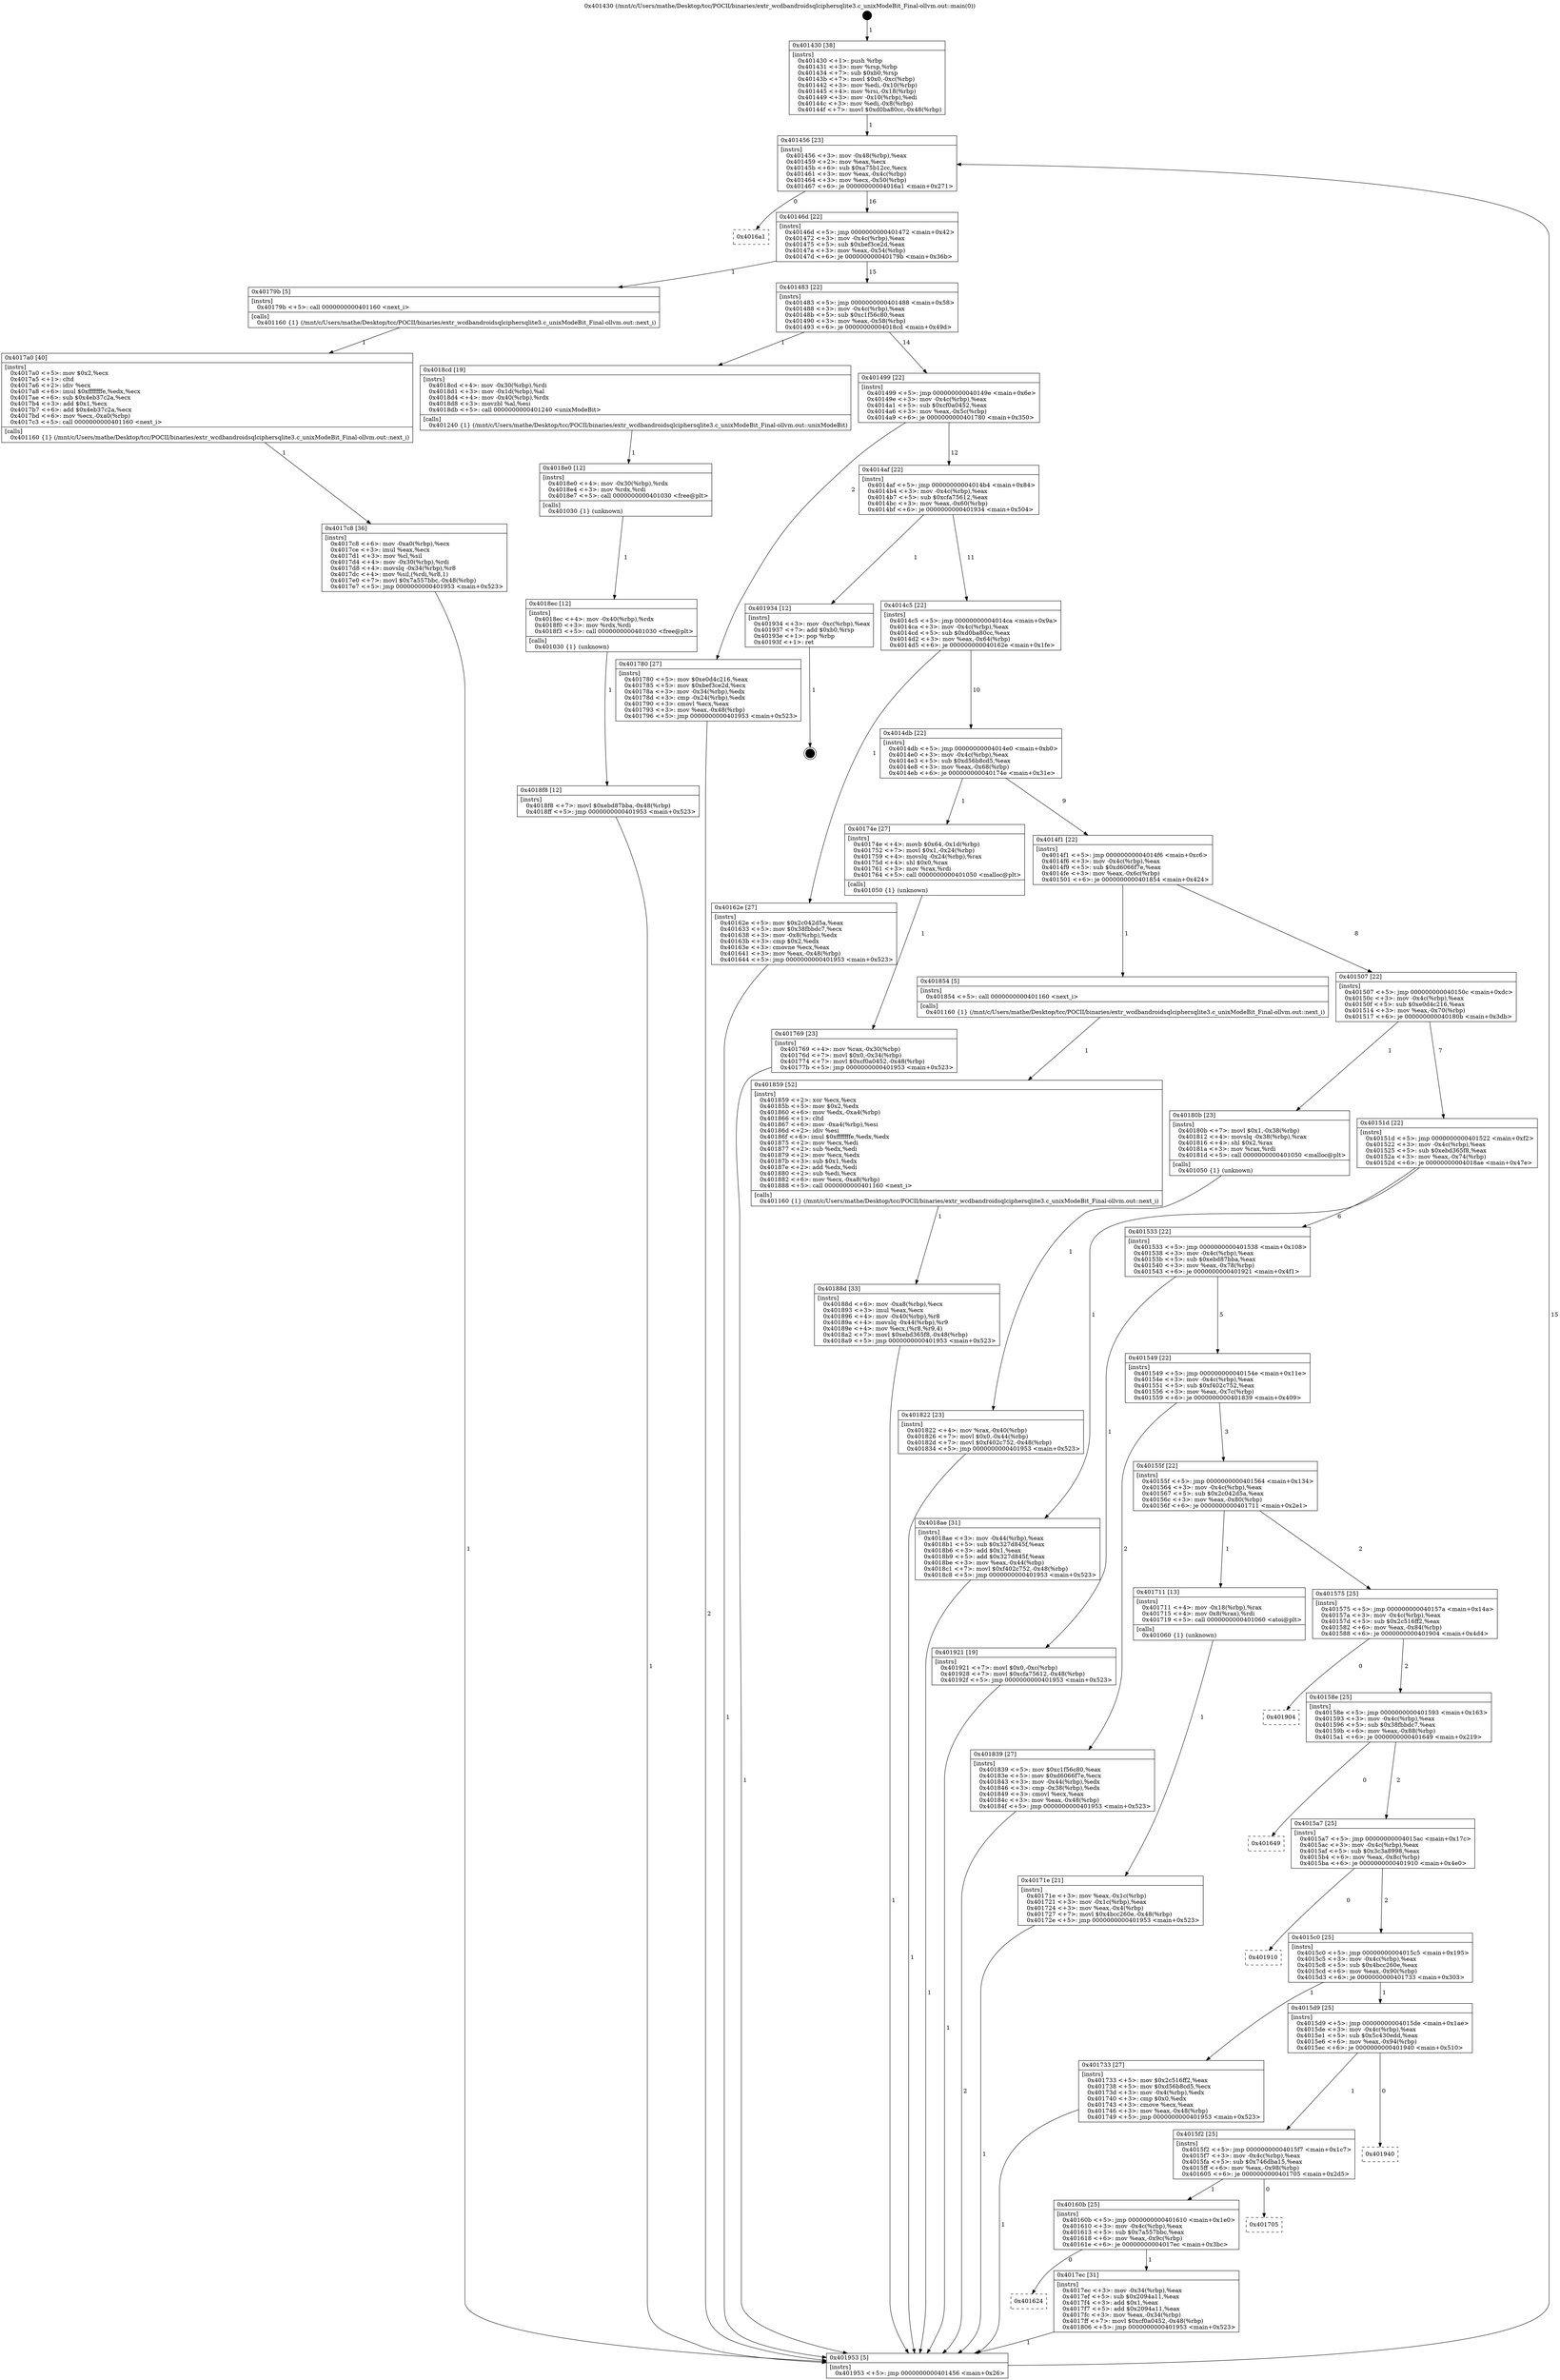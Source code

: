 digraph "0x401430" {
  label = "0x401430 (/mnt/c/Users/mathe/Desktop/tcc/POCII/binaries/extr_wcdbandroidsqlciphersqlite3.c_unixModeBit_Final-ollvm.out::main(0))"
  labelloc = "t"
  node[shape=record]

  Entry [label="",width=0.3,height=0.3,shape=circle,fillcolor=black,style=filled]
  "0x401456" [label="{
     0x401456 [23]\l
     | [instrs]\l
     &nbsp;&nbsp;0x401456 \<+3\>: mov -0x48(%rbp),%eax\l
     &nbsp;&nbsp;0x401459 \<+2\>: mov %eax,%ecx\l
     &nbsp;&nbsp;0x40145b \<+6\>: sub $0xa75b12cc,%ecx\l
     &nbsp;&nbsp;0x401461 \<+3\>: mov %eax,-0x4c(%rbp)\l
     &nbsp;&nbsp;0x401464 \<+3\>: mov %ecx,-0x50(%rbp)\l
     &nbsp;&nbsp;0x401467 \<+6\>: je 00000000004016a1 \<main+0x271\>\l
  }"]
  "0x4016a1" [label="{
     0x4016a1\l
  }", style=dashed]
  "0x40146d" [label="{
     0x40146d [22]\l
     | [instrs]\l
     &nbsp;&nbsp;0x40146d \<+5\>: jmp 0000000000401472 \<main+0x42\>\l
     &nbsp;&nbsp;0x401472 \<+3\>: mov -0x4c(%rbp),%eax\l
     &nbsp;&nbsp;0x401475 \<+5\>: sub $0xbef3ce2d,%eax\l
     &nbsp;&nbsp;0x40147a \<+3\>: mov %eax,-0x54(%rbp)\l
     &nbsp;&nbsp;0x40147d \<+6\>: je 000000000040179b \<main+0x36b\>\l
  }"]
  Exit [label="",width=0.3,height=0.3,shape=circle,fillcolor=black,style=filled,peripheries=2]
  "0x40179b" [label="{
     0x40179b [5]\l
     | [instrs]\l
     &nbsp;&nbsp;0x40179b \<+5\>: call 0000000000401160 \<next_i\>\l
     | [calls]\l
     &nbsp;&nbsp;0x401160 \{1\} (/mnt/c/Users/mathe/Desktop/tcc/POCII/binaries/extr_wcdbandroidsqlciphersqlite3.c_unixModeBit_Final-ollvm.out::next_i)\l
  }"]
  "0x401483" [label="{
     0x401483 [22]\l
     | [instrs]\l
     &nbsp;&nbsp;0x401483 \<+5\>: jmp 0000000000401488 \<main+0x58\>\l
     &nbsp;&nbsp;0x401488 \<+3\>: mov -0x4c(%rbp),%eax\l
     &nbsp;&nbsp;0x40148b \<+5\>: sub $0xc1f56c80,%eax\l
     &nbsp;&nbsp;0x401490 \<+3\>: mov %eax,-0x58(%rbp)\l
     &nbsp;&nbsp;0x401493 \<+6\>: je 00000000004018cd \<main+0x49d\>\l
  }"]
  "0x4018f8" [label="{
     0x4018f8 [12]\l
     | [instrs]\l
     &nbsp;&nbsp;0x4018f8 \<+7\>: movl $0xebd87bba,-0x48(%rbp)\l
     &nbsp;&nbsp;0x4018ff \<+5\>: jmp 0000000000401953 \<main+0x523\>\l
  }"]
  "0x4018cd" [label="{
     0x4018cd [19]\l
     | [instrs]\l
     &nbsp;&nbsp;0x4018cd \<+4\>: mov -0x30(%rbp),%rdi\l
     &nbsp;&nbsp;0x4018d1 \<+3\>: mov -0x1d(%rbp),%al\l
     &nbsp;&nbsp;0x4018d4 \<+4\>: mov -0x40(%rbp),%rdx\l
     &nbsp;&nbsp;0x4018d8 \<+3\>: movzbl %al,%esi\l
     &nbsp;&nbsp;0x4018db \<+5\>: call 0000000000401240 \<unixModeBit\>\l
     | [calls]\l
     &nbsp;&nbsp;0x401240 \{1\} (/mnt/c/Users/mathe/Desktop/tcc/POCII/binaries/extr_wcdbandroidsqlciphersqlite3.c_unixModeBit_Final-ollvm.out::unixModeBit)\l
  }"]
  "0x401499" [label="{
     0x401499 [22]\l
     | [instrs]\l
     &nbsp;&nbsp;0x401499 \<+5\>: jmp 000000000040149e \<main+0x6e\>\l
     &nbsp;&nbsp;0x40149e \<+3\>: mov -0x4c(%rbp),%eax\l
     &nbsp;&nbsp;0x4014a1 \<+5\>: sub $0xcf0a0452,%eax\l
     &nbsp;&nbsp;0x4014a6 \<+3\>: mov %eax,-0x5c(%rbp)\l
     &nbsp;&nbsp;0x4014a9 \<+6\>: je 0000000000401780 \<main+0x350\>\l
  }"]
  "0x4018ec" [label="{
     0x4018ec [12]\l
     | [instrs]\l
     &nbsp;&nbsp;0x4018ec \<+4\>: mov -0x40(%rbp),%rdx\l
     &nbsp;&nbsp;0x4018f0 \<+3\>: mov %rdx,%rdi\l
     &nbsp;&nbsp;0x4018f3 \<+5\>: call 0000000000401030 \<free@plt\>\l
     | [calls]\l
     &nbsp;&nbsp;0x401030 \{1\} (unknown)\l
  }"]
  "0x401780" [label="{
     0x401780 [27]\l
     | [instrs]\l
     &nbsp;&nbsp;0x401780 \<+5\>: mov $0xe0d4c216,%eax\l
     &nbsp;&nbsp;0x401785 \<+5\>: mov $0xbef3ce2d,%ecx\l
     &nbsp;&nbsp;0x40178a \<+3\>: mov -0x34(%rbp),%edx\l
     &nbsp;&nbsp;0x40178d \<+3\>: cmp -0x24(%rbp),%edx\l
     &nbsp;&nbsp;0x401790 \<+3\>: cmovl %ecx,%eax\l
     &nbsp;&nbsp;0x401793 \<+3\>: mov %eax,-0x48(%rbp)\l
     &nbsp;&nbsp;0x401796 \<+5\>: jmp 0000000000401953 \<main+0x523\>\l
  }"]
  "0x4014af" [label="{
     0x4014af [22]\l
     | [instrs]\l
     &nbsp;&nbsp;0x4014af \<+5\>: jmp 00000000004014b4 \<main+0x84\>\l
     &nbsp;&nbsp;0x4014b4 \<+3\>: mov -0x4c(%rbp),%eax\l
     &nbsp;&nbsp;0x4014b7 \<+5\>: sub $0xcfa75612,%eax\l
     &nbsp;&nbsp;0x4014bc \<+3\>: mov %eax,-0x60(%rbp)\l
     &nbsp;&nbsp;0x4014bf \<+6\>: je 0000000000401934 \<main+0x504\>\l
  }"]
  "0x4018e0" [label="{
     0x4018e0 [12]\l
     | [instrs]\l
     &nbsp;&nbsp;0x4018e0 \<+4\>: mov -0x30(%rbp),%rdx\l
     &nbsp;&nbsp;0x4018e4 \<+3\>: mov %rdx,%rdi\l
     &nbsp;&nbsp;0x4018e7 \<+5\>: call 0000000000401030 \<free@plt\>\l
     | [calls]\l
     &nbsp;&nbsp;0x401030 \{1\} (unknown)\l
  }"]
  "0x401934" [label="{
     0x401934 [12]\l
     | [instrs]\l
     &nbsp;&nbsp;0x401934 \<+3\>: mov -0xc(%rbp),%eax\l
     &nbsp;&nbsp;0x401937 \<+7\>: add $0xb0,%rsp\l
     &nbsp;&nbsp;0x40193e \<+1\>: pop %rbp\l
     &nbsp;&nbsp;0x40193f \<+1\>: ret\l
  }"]
  "0x4014c5" [label="{
     0x4014c5 [22]\l
     | [instrs]\l
     &nbsp;&nbsp;0x4014c5 \<+5\>: jmp 00000000004014ca \<main+0x9a\>\l
     &nbsp;&nbsp;0x4014ca \<+3\>: mov -0x4c(%rbp),%eax\l
     &nbsp;&nbsp;0x4014cd \<+5\>: sub $0xd0ba80cc,%eax\l
     &nbsp;&nbsp;0x4014d2 \<+3\>: mov %eax,-0x64(%rbp)\l
     &nbsp;&nbsp;0x4014d5 \<+6\>: je 000000000040162e \<main+0x1fe\>\l
  }"]
  "0x40188d" [label="{
     0x40188d [33]\l
     | [instrs]\l
     &nbsp;&nbsp;0x40188d \<+6\>: mov -0xa8(%rbp),%ecx\l
     &nbsp;&nbsp;0x401893 \<+3\>: imul %eax,%ecx\l
     &nbsp;&nbsp;0x401896 \<+4\>: mov -0x40(%rbp),%r8\l
     &nbsp;&nbsp;0x40189a \<+4\>: movslq -0x44(%rbp),%r9\l
     &nbsp;&nbsp;0x40189e \<+4\>: mov %ecx,(%r8,%r9,4)\l
     &nbsp;&nbsp;0x4018a2 \<+7\>: movl $0xebd365f8,-0x48(%rbp)\l
     &nbsp;&nbsp;0x4018a9 \<+5\>: jmp 0000000000401953 \<main+0x523\>\l
  }"]
  "0x40162e" [label="{
     0x40162e [27]\l
     | [instrs]\l
     &nbsp;&nbsp;0x40162e \<+5\>: mov $0x2c042d5a,%eax\l
     &nbsp;&nbsp;0x401633 \<+5\>: mov $0x38fbbdc7,%ecx\l
     &nbsp;&nbsp;0x401638 \<+3\>: mov -0x8(%rbp),%edx\l
     &nbsp;&nbsp;0x40163b \<+3\>: cmp $0x2,%edx\l
     &nbsp;&nbsp;0x40163e \<+3\>: cmovne %ecx,%eax\l
     &nbsp;&nbsp;0x401641 \<+3\>: mov %eax,-0x48(%rbp)\l
     &nbsp;&nbsp;0x401644 \<+5\>: jmp 0000000000401953 \<main+0x523\>\l
  }"]
  "0x4014db" [label="{
     0x4014db [22]\l
     | [instrs]\l
     &nbsp;&nbsp;0x4014db \<+5\>: jmp 00000000004014e0 \<main+0xb0\>\l
     &nbsp;&nbsp;0x4014e0 \<+3\>: mov -0x4c(%rbp),%eax\l
     &nbsp;&nbsp;0x4014e3 \<+5\>: sub $0xd56b8cd5,%eax\l
     &nbsp;&nbsp;0x4014e8 \<+3\>: mov %eax,-0x68(%rbp)\l
     &nbsp;&nbsp;0x4014eb \<+6\>: je 000000000040174e \<main+0x31e\>\l
  }"]
  "0x401953" [label="{
     0x401953 [5]\l
     | [instrs]\l
     &nbsp;&nbsp;0x401953 \<+5\>: jmp 0000000000401456 \<main+0x26\>\l
  }"]
  "0x401430" [label="{
     0x401430 [38]\l
     | [instrs]\l
     &nbsp;&nbsp;0x401430 \<+1\>: push %rbp\l
     &nbsp;&nbsp;0x401431 \<+3\>: mov %rsp,%rbp\l
     &nbsp;&nbsp;0x401434 \<+7\>: sub $0xb0,%rsp\l
     &nbsp;&nbsp;0x40143b \<+7\>: movl $0x0,-0xc(%rbp)\l
     &nbsp;&nbsp;0x401442 \<+3\>: mov %edi,-0x10(%rbp)\l
     &nbsp;&nbsp;0x401445 \<+4\>: mov %rsi,-0x18(%rbp)\l
     &nbsp;&nbsp;0x401449 \<+3\>: mov -0x10(%rbp),%edi\l
     &nbsp;&nbsp;0x40144c \<+3\>: mov %edi,-0x8(%rbp)\l
     &nbsp;&nbsp;0x40144f \<+7\>: movl $0xd0ba80cc,-0x48(%rbp)\l
  }"]
  "0x401859" [label="{
     0x401859 [52]\l
     | [instrs]\l
     &nbsp;&nbsp;0x401859 \<+2\>: xor %ecx,%ecx\l
     &nbsp;&nbsp;0x40185b \<+5\>: mov $0x2,%edx\l
     &nbsp;&nbsp;0x401860 \<+6\>: mov %edx,-0xa4(%rbp)\l
     &nbsp;&nbsp;0x401866 \<+1\>: cltd\l
     &nbsp;&nbsp;0x401867 \<+6\>: mov -0xa4(%rbp),%esi\l
     &nbsp;&nbsp;0x40186d \<+2\>: idiv %esi\l
     &nbsp;&nbsp;0x40186f \<+6\>: imul $0xfffffffe,%edx,%edx\l
     &nbsp;&nbsp;0x401875 \<+2\>: mov %ecx,%edi\l
     &nbsp;&nbsp;0x401877 \<+2\>: sub %edx,%edi\l
     &nbsp;&nbsp;0x401879 \<+2\>: mov %ecx,%edx\l
     &nbsp;&nbsp;0x40187b \<+3\>: sub $0x1,%edx\l
     &nbsp;&nbsp;0x40187e \<+2\>: add %edx,%edi\l
     &nbsp;&nbsp;0x401880 \<+2\>: sub %edi,%ecx\l
     &nbsp;&nbsp;0x401882 \<+6\>: mov %ecx,-0xa8(%rbp)\l
     &nbsp;&nbsp;0x401888 \<+5\>: call 0000000000401160 \<next_i\>\l
     | [calls]\l
     &nbsp;&nbsp;0x401160 \{1\} (/mnt/c/Users/mathe/Desktop/tcc/POCII/binaries/extr_wcdbandroidsqlciphersqlite3.c_unixModeBit_Final-ollvm.out::next_i)\l
  }"]
  "0x40174e" [label="{
     0x40174e [27]\l
     | [instrs]\l
     &nbsp;&nbsp;0x40174e \<+4\>: movb $0x64,-0x1d(%rbp)\l
     &nbsp;&nbsp;0x401752 \<+7\>: movl $0x1,-0x24(%rbp)\l
     &nbsp;&nbsp;0x401759 \<+4\>: movslq -0x24(%rbp),%rax\l
     &nbsp;&nbsp;0x40175d \<+4\>: shl $0x0,%rax\l
     &nbsp;&nbsp;0x401761 \<+3\>: mov %rax,%rdi\l
     &nbsp;&nbsp;0x401764 \<+5\>: call 0000000000401050 \<malloc@plt\>\l
     | [calls]\l
     &nbsp;&nbsp;0x401050 \{1\} (unknown)\l
  }"]
  "0x4014f1" [label="{
     0x4014f1 [22]\l
     | [instrs]\l
     &nbsp;&nbsp;0x4014f1 \<+5\>: jmp 00000000004014f6 \<main+0xc6\>\l
     &nbsp;&nbsp;0x4014f6 \<+3\>: mov -0x4c(%rbp),%eax\l
     &nbsp;&nbsp;0x4014f9 \<+5\>: sub $0xd6066f7e,%eax\l
     &nbsp;&nbsp;0x4014fe \<+3\>: mov %eax,-0x6c(%rbp)\l
     &nbsp;&nbsp;0x401501 \<+6\>: je 0000000000401854 \<main+0x424\>\l
  }"]
  "0x401822" [label="{
     0x401822 [23]\l
     | [instrs]\l
     &nbsp;&nbsp;0x401822 \<+4\>: mov %rax,-0x40(%rbp)\l
     &nbsp;&nbsp;0x401826 \<+7\>: movl $0x0,-0x44(%rbp)\l
     &nbsp;&nbsp;0x40182d \<+7\>: movl $0xf402c752,-0x48(%rbp)\l
     &nbsp;&nbsp;0x401834 \<+5\>: jmp 0000000000401953 \<main+0x523\>\l
  }"]
  "0x401854" [label="{
     0x401854 [5]\l
     | [instrs]\l
     &nbsp;&nbsp;0x401854 \<+5\>: call 0000000000401160 \<next_i\>\l
     | [calls]\l
     &nbsp;&nbsp;0x401160 \{1\} (/mnt/c/Users/mathe/Desktop/tcc/POCII/binaries/extr_wcdbandroidsqlciphersqlite3.c_unixModeBit_Final-ollvm.out::next_i)\l
  }"]
  "0x401507" [label="{
     0x401507 [22]\l
     | [instrs]\l
     &nbsp;&nbsp;0x401507 \<+5\>: jmp 000000000040150c \<main+0xdc\>\l
     &nbsp;&nbsp;0x40150c \<+3\>: mov -0x4c(%rbp),%eax\l
     &nbsp;&nbsp;0x40150f \<+5\>: sub $0xe0d4c216,%eax\l
     &nbsp;&nbsp;0x401514 \<+3\>: mov %eax,-0x70(%rbp)\l
     &nbsp;&nbsp;0x401517 \<+6\>: je 000000000040180b \<main+0x3db\>\l
  }"]
  "0x401624" [label="{
     0x401624\l
  }", style=dashed]
  "0x40180b" [label="{
     0x40180b [23]\l
     | [instrs]\l
     &nbsp;&nbsp;0x40180b \<+7\>: movl $0x1,-0x38(%rbp)\l
     &nbsp;&nbsp;0x401812 \<+4\>: movslq -0x38(%rbp),%rax\l
     &nbsp;&nbsp;0x401816 \<+4\>: shl $0x2,%rax\l
     &nbsp;&nbsp;0x40181a \<+3\>: mov %rax,%rdi\l
     &nbsp;&nbsp;0x40181d \<+5\>: call 0000000000401050 \<malloc@plt\>\l
     | [calls]\l
     &nbsp;&nbsp;0x401050 \{1\} (unknown)\l
  }"]
  "0x40151d" [label="{
     0x40151d [22]\l
     | [instrs]\l
     &nbsp;&nbsp;0x40151d \<+5\>: jmp 0000000000401522 \<main+0xf2\>\l
     &nbsp;&nbsp;0x401522 \<+3\>: mov -0x4c(%rbp),%eax\l
     &nbsp;&nbsp;0x401525 \<+5\>: sub $0xebd365f8,%eax\l
     &nbsp;&nbsp;0x40152a \<+3\>: mov %eax,-0x74(%rbp)\l
     &nbsp;&nbsp;0x40152d \<+6\>: je 00000000004018ae \<main+0x47e\>\l
  }"]
  "0x4017ec" [label="{
     0x4017ec [31]\l
     | [instrs]\l
     &nbsp;&nbsp;0x4017ec \<+3\>: mov -0x34(%rbp),%eax\l
     &nbsp;&nbsp;0x4017ef \<+5\>: sub $0x2094a11,%eax\l
     &nbsp;&nbsp;0x4017f4 \<+3\>: add $0x1,%eax\l
     &nbsp;&nbsp;0x4017f7 \<+5\>: add $0x2094a11,%eax\l
     &nbsp;&nbsp;0x4017fc \<+3\>: mov %eax,-0x34(%rbp)\l
     &nbsp;&nbsp;0x4017ff \<+7\>: movl $0xcf0a0452,-0x48(%rbp)\l
     &nbsp;&nbsp;0x401806 \<+5\>: jmp 0000000000401953 \<main+0x523\>\l
  }"]
  "0x4018ae" [label="{
     0x4018ae [31]\l
     | [instrs]\l
     &nbsp;&nbsp;0x4018ae \<+3\>: mov -0x44(%rbp),%eax\l
     &nbsp;&nbsp;0x4018b1 \<+5\>: sub $0x327d845f,%eax\l
     &nbsp;&nbsp;0x4018b6 \<+3\>: add $0x1,%eax\l
     &nbsp;&nbsp;0x4018b9 \<+5\>: add $0x327d845f,%eax\l
     &nbsp;&nbsp;0x4018be \<+3\>: mov %eax,-0x44(%rbp)\l
     &nbsp;&nbsp;0x4018c1 \<+7\>: movl $0xf402c752,-0x48(%rbp)\l
     &nbsp;&nbsp;0x4018c8 \<+5\>: jmp 0000000000401953 \<main+0x523\>\l
  }"]
  "0x401533" [label="{
     0x401533 [22]\l
     | [instrs]\l
     &nbsp;&nbsp;0x401533 \<+5\>: jmp 0000000000401538 \<main+0x108\>\l
     &nbsp;&nbsp;0x401538 \<+3\>: mov -0x4c(%rbp),%eax\l
     &nbsp;&nbsp;0x40153b \<+5\>: sub $0xebd87bba,%eax\l
     &nbsp;&nbsp;0x401540 \<+3\>: mov %eax,-0x78(%rbp)\l
     &nbsp;&nbsp;0x401543 \<+6\>: je 0000000000401921 \<main+0x4f1\>\l
  }"]
  "0x40160b" [label="{
     0x40160b [25]\l
     | [instrs]\l
     &nbsp;&nbsp;0x40160b \<+5\>: jmp 0000000000401610 \<main+0x1e0\>\l
     &nbsp;&nbsp;0x401610 \<+3\>: mov -0x4c(%rbp),%eax\l
     &nbsp;&nbsp;0x401613 \<+5\>: sub $0x7a557bbc,%eax\l
     &nbsp;&nbsp;0x401618 \<+6\>: mov %eax,-0x9c(%rbp)\l
     &nbsp;&nbsp;0x40161e \<+6\>: je 00000000004017ec \<main+0x3bc\>\l
  }"]
  "0x401921" [label="{
     0x401921 [19]\l
     | [instrs]\l
     &nbsp;&nbsp;0x401921 \<+7\>: movl $0x0,-0xc(%rbp)\l
     &nbsp;&nbsp;0x401928 \<+7\>: movl $0xcfa75612,-0x48(%rbp)\l
     &nbsp;&nbsp;0x40192f \<+5\>: jmp 0000000000401953 \<main+0x523\>\l
  }"]
  "0x401549" [label="{
     0x401549 [22]\l
     | [instrs]\l
     &nbsp;&nbsp;0x401549 \<+5\>: jmp 000000000040154e \<main+0x11e\>\l
     &nbsp;&nbsp;0x40154e \<+3\>: mov -0x4c(%rbp),%eax\l
     &nbsp;&nbsp;0x401551 \<+5\>: sub $0xf402c752,%eax\l
     &nbsp;&nbsp;0x401556 \<+3\>: mov %eax,-0x7c(%rbp)\l
     &nbsp;&nbsp;0x401559 \<+6\>: je 0000000000401839 \<main+0x409\>\l
  }"]
  "0x401705" [label="{
     0x401705\l
  }", style=dashed]
  "0x401839" [label="{
     0x401839 [27]\l
     | [instrs]\l
     &nbsp;&nbsp;0x401839 \<+5\>: mov $0xc1f56c80,%eax\l
     &nbsp;&nbsp;0x40183e \<+5\>: mov $0xd6066f7e,%ecx\l
     &nbsp;&nbsp;0x401843 \<+3\>: mov -0x44(%rbp),%edx\l
     &nbsp;&nbsp;0x401846 \<+3\>: cmp -0x38(%rbp),%edx\l
     &nbsp;&nbsp;0x401849 \<+3\>: cmovl %ecx,%eax\l
     &nbsp;&nbsp;0x40184c \<+3\>: mov %eax,-0x48(%rbp)\l
     &nbsp;&nbsp;0x40184f \<+5\>: jmp 0000000000401953 \<main+0x523\>\l
  }"]
  "0x40155f" [label="{
     0x40155f [22]\l
     | [instrs]\l
     &nbsp;&nbsp;0x40155f \<+5\>: jmp 0000000000401564 \<main+0x134\>\l
     &nbsp;&nbsp;0x401564 \<+3\>: mov -0x4c(%rbp),%eax\l
     &nbsp;&nbsp;0x401567 \<+5\>: sub $0x2c042d5a,%eax\l
     &nbsp;&nbsp;0x40156c \<+3\>: mov %eax,-0x80(%rbp)\l
     &nbsp;&nbsp;0x40156f \<+6\>: je 0000000000401711 \<main+0x2e1\>\l
  }"]
  "0x4015f2" [label="{
     0x4015f2 [25]\l
     | [instrs]\l
     &nbsp;&nbsp;0x4015f2 \<+5\>: jmp 00000000004015f7 \<main+0x1c7\>\l
     &nbsp;&nbsp;0x4015f7 \<+3\>: mov -0x4c(%rbp),%eax\l
     &nbsp;&nbsp;0x4015fa \<+5\>: sub $0x746dba15,%eax\l
     &nbsp;&nbsp;0x4015ff \<+6\>: mov %eax,-0x98(%rbp)\l
     &nbsp;&nbsp;0x401605 \<+6\>: je 0000000000401705 \<main+0x2d5\>\l
  }"]
  "0x401711" [label="{
     0x401711 [13]\l
     | [instrs]\l
     &nbsp;&nbsp;0x401711 \<+4\>: mov -0x18(%rbp),%rax\l
     &nbsp;&nbsp;0x401715 \<+4\>: mov 0x8(%rax),%rdi\l
     &nbsp;&nbsp;0x401719 \<+5\>: call 0000000000401060 \<atoi@plt\>\l
     | [calls]\l
     &nbsp;&nbsp;0x401060 \{1\} (unknown)\l
  }"]
  "0x401575" [label="{
     0x401575 [25]\l
     | [instrs]\l
     &nbsp;&nbsp;0x401575 \<+5\>: jmp 000000000040157a \<main+0x14a\>\l
     &nbsp;&nbsp;0x40157a \<+3\>: mov -0x4c(%rbp),%eax\l
     &nbsp;&nbsp;0x40157d \<+5\>: sub $0x2c516ff2,%eax\l
     &nbsp;&nbsp;0x401582 \<+6\>: mov %eax,-0x84(%rbp)\l
     &nbsp;&nbsp;0x401588 \<+6\>: je 0000000000401904 \<main+0x4d4\>\l
  }"]
  "0x40171e" [label="{
     0x40171e [21]\l
     | [instrs]\l
     &nbsp;&nbsp;0x40171e \<+3\>: mov %eax,-0x1c(%rbp)\l
     &nbsp;&nbsp;0x401721 \<+3\>: mov -0x1c(%rbp),%eax\l
     &nbsp;&nbsp;0x401724 \<+3\>: mov %eax,-0x4(%rbp)\l
     &nbsp;&nbsp;0x401727 \<+7\>: movl $0x4bcc260e,-0x48(%rbp)\l
     &nbsp;&nbsp;0x40172e \<+5\>: jmp 0000000000401953 \<main+0x523\>\l
  }"]
  "0x401940" [label="{
     0x401940\l
  }", style=dashed]
  "0x401904" [label="{
     0x401904\l
  }", style=dashed]
  "0x40158e" [label="{
     0x40158e [25]\l
     | [instrs]\l
     &nbsp;&nbsp;0x40158e \<+5\>: jmp 0000000000401593 \<main+0x163\>\l
     &nbsp;&nbsp;0x401593 \<+3\>: mov -0x4c(%rbp),%eax\l
     &nbsp;&nbsp;0x401596 \<+5\>: sub $0x38fbbdc7,%eax\l
     &nbsp;&nbsp;0x40159b \<+6\>: mov %eax,-0x88(%rbp)\l
     &nbsp;&nbsp;0x4015a1 \<+6\>: je 0000000000401649 \<main+0x219\>\l
  }"]
  "0x4017c8" [label="{
     0x4017c8 [36]\l
     | [instrs]\l
     &nbsp;&nbsp;0x4017c8 \<+6\>: mov -0xa0(%rbp),%ecx\l
     &nbsp;&nbsp;0x4017ce \<+3\>: imul %eax,%ecx\l
     &nbsp;&nbsp;0x4017d1 \<+3\>: mov %cl,%sil\l
     &nbsp;&nbsp;0x4017d4 \<+4\>: mov -0x30(%rbp),%rdi\l
     &nbsp;&nbsp;0x4017d8 \<+4\>: movslq -0x34(%rbp),%r8\l
     &nbsp;&nbsp;0x4017dc \<+4\>: mov %sil,(%rdi,%r8,1)\l
     &nbsp;&nbsp;0x4017e0 \<+7\>: movl $0x7a557bbc,-0x48(%rbp)\l
     &nbsp;&nbsp;0x4017e7 \<+5\>: jmp 0000000000401953 \<main+0x523\>\l
  }"]
  "0x401649" [label="{
     0x401649\l
  }", style=dashed]
  "0x4015a7" [label="{
     0x4015a7 [25]\l
     | [instrs]\l
     &nbsp;&nbsp;0x4015a7 \<+5\>: jmp 00000000004015ac \<main+0x17c\>\l
     &nbsp;&nbsp;0x4015ac \<+3\>: mov -0x4c(%rbp),%eax\l
     &nbsp;&nbsp;0x4015af \<+5\>: sub $0x3c3a8998,%eax\l
     &nbsp;&nbsp;0x4015b4 \<+6\>: mov %eax,-0x8c(%rbp)\l
     &nbsp;&nbsp;0x4015ba \<+6\>: je 0000000000401910 \<main+0x4e0\>\l
  }"]
  "0x4017a0" [label="{
     0x4017a0 [40]\l
     | [instrs]\l
     &nbsp;&nbsp;0x4017a0 \<+5\>: mov $0x2,%ecx\l
     &nbsp;&nbsp;0x4017a5 \<+1\>: cltd\l
     &nbsp;&nbsp;0x4017a6 \<+2\>: idiv %ecx\l
     &nbsp;&nbsp;0x4017a8 \<+6\>: imul $0xfffffffe,%edx,%ecx\l
     &nbsp;&nbsp;0x4017ae \<+6\>: sub $0x4eb37c2a,%ecx\l
     &nbsp;&nbsp;0x4017b4 \<+3\>: add $0x1,%ecx\l
     &nbsp;&nbsp;0x4017b7 \<+6\>: add $0x4eb37c2a,%ecx\l
     &nbsp;&nbsp;0x4017bd \<+6\>: mov %ecx,-0xa0(%rbp)\l
     &nbsp;&nbsp;0x4017c3 \<+5\>: call 0000000000401160 \<next_i\>\l
     | [calls]\l
     &nbsp;&nbsp;0x401160 \{1\} (/mnt/c/Users/mathe/Desktop/tcc/POCII/binaries/extr_wcdbandroidsqlciphersqlite3.c_unixModeBit_Final-ollvm.out::next_i)\l
  }"]
  "0x401910" [label="{
     0x401910\l
  }", style=dashed]
  "0x4015c0" [label="{
     0x4015c0 [25]\l
     | [instrs]\l
     &nbsp;&nbsp;0x4015c0 \<+5\>: jmp 00000000004015c5 \<main+0x195\>\l
     &nbsp;&nbsp;0x4015c5 \<+3\>: mov -0x4c(%rbp),%eax\l
     &nbsp;&nbsp;0x4015c8 \<+5\>: sub $0x4bcc260e,%eax\l
     &nbsp;&nbsp;0x4015cd \<+6\>: mov %eax,-0x90(%rbp)\l
     &nbsp;&nbsp;0x4015d3 \<+6\>: je 0000000000401733 \<main+0x303\>\l
  }"]
  "0x401769" [label="{
     0x401769 [23]\l
     | [instrs]\l
     &nbsp;&nbsp;0x401769 \<+4\>: mov %rax,-0x30(%rbp)\l
     &nbsp;&nbsp;0x40176d \<+7\>: movl $0x0,-0x34(%rbp)\l
     &nbsp;&nbsp;0x401774 \<+7\>: movl $0xcf0a0452,-0x48(%rbp)\l
     &nbsp;&nbsp;0x40177b \<+5\>: jmp 0000000000401953 \<main+0x523\>\l
  }"]
  "0x401733" [label="{
     0x401733 [27]\l
     | [instrs]\l
     &nbsp;&nbsp;0x401733 \<+5\>: mov $0x2c516ff2,%eax\l
     &nbsp;&nbsp;0x401738 \<+5\>: mov $0xd56b8cd5,%ecx\l
     &nbsp;&nbsp;0x40173d \<+3\>: mov -0x4(%rbp),%edx\l
     &nbsp;&nbsp;0x401740 \<+3\>: cmp $0x0,%edx\l
     &nbsp;&nbsp;0x401743 \<+3\>: cmove %ecx,%eax\l
     &nbsp;&nbsp;0x401746 \<+3\>: mov %eax,-0x48(%rbp)\l
     &nbsp;&nbsp;0x401749 \<+5\>: jmp 0000000000401953 \<main+0x523\>\l
  }"]
  "0x4015d9" [label="{
     0x4015d9 [25]\l
     | [instrs]\l
     &nbsp;&nbsp;0x4015d9 \<+5\>: jmp 00000000004015de \<main+0x1ae\>\l
     &nbsp;&nbsp;0x4015de \<+3\>: mov -0x4c(%rbp),%eax\l
     &nbsp;&nbsp;0x4015e1 \<+5\>: sub $0x5c430edd,%eax\l
     &nbsp;&nbsp;0x4015e6 \<+6\>: mov %eax,-0x94(%rbp)\l
     &nbsp;&nbsp;0x4015ec \<+6\>: je 0000000000401940 \<main+0x510\>\l
  }"]
  Entry -> "0x401430" [label=" 1"]
  "0x401456" -> "0x4016a1" [label=" 0"]
  "0x401456" -> "0x40146d" [label=" 16"]
  "0x401934" -> Exit [label=" 1"]
  "0x40146d" -> "0x40179b" [label=" 1"]
  "0x40146d" -> "0x401483" [label=" 15"]
  "0x401921" -> "0x401953" [label=" 1"]
  "0x401483" -> "0x4018cd" [label=" 1"]
  "0x401483" -> "0x401499" [label=" 14"]
  "0x4018f8" -> "0x401953" [label=" 1"]
  "0x401499" -> "0x401780" [label=" 2"]
  "0x401499" -> "0x4014af" [label=" 12"]
  "0x4018ec" -> "0x4018f8" [label=" 1"]
  "0x4014af" -> "0x401934" [label=" 1"]
  "0x4014af" -> "0x4014c5" [label=" 11"]
  "0x4018e0" -> "0x4018ec" [label=" 1"]
  "0x4014c5" -> "0x40162e" [label=" 1"]
  "0x4014c5" -> "0x4014db" [label=" 10"]
  "0x40162e" -> "0x401953" [label=" 1"]
  "0x401430" -> "0x401456" [label=" 1"]
  "0x401953" -> "0x401456" [label=" 15"]
  "0x4018cd" -> "0x4018e0" [label=" 1"]
  "0x4014db" -> "0x40174e" [label=" 1"]
  "0x4014db" -> "0x4014f1" [label=" 9"]
  "0x4018ae" -> "0x401953" [label=" 1"]
  "0x4014f1" -> "0x401854" [label=" 1"]
  "0x4014f1" -> "0x401507" [label=" 8"]
  "0x40188d" -> "0x401953" [label=" 1"]
  "0x401507" -> "0x40180b" [label=" 1"]
  "0x401507" -> "0x40151d" [label=" 7"]
  "0x401859" -> "0x40188d" [label=" 1"]
  "0x40151d" -> "0x4018ae" [label=" 1"]
  "0x40151d" -> "0x401533" [label=" 6"]
  "0x401854" -> "0x401859" [label=" 1"]
  "0x401533" -> "0x401921" [label=" 1"]
  "0x401533" -> "0x401549" [label=" 5"]
  "0x401822" -> "0x401953" [label=" 1"]
  "0x401549" -> "0x401839" [label=" 2"]
  "0x401549" -> "0x40155f" [label=" 3"]
  "0x40180b" -> "0x401822" [label=" 1"]
  "0x40155f" -> "0x401711" [label=" 1"]
  "0x40155f" -> "0x401575" [label=" 2"]
  "0x401711" -> "0x40171e" [label=" 1"]
  "0x40171e" -> "0x401953" [label=" 1"]
  "0x40160b" -> "0x401624" [label=" 0"]
  "0x401575" -> "0x401904" [label=" 0"]
  "0x401575" -> "0x40158e" [label=" 2"]
  "0x40160b" -> "0x4017ec" [label=" 1"]
  "0x40158e" -> "0x401649" [label=" 0"]
  "0x40158e" -> "0x4015a7" [label=" 2"]
  "0x4015f2" -> "0x40160b" [label=" 1"]
  "0x4015a7" -> "0x401910" [label=" 0"]
  "0x4015a7" -> "0x4015c0" [label=" 2"]
  "0x4015f2" -> "0x401705" [label=" 0"]
  "0x4015c0" -> "0x401733" [label=" 1"]
  "0x4015c0" -> "0x4015d9" [label=" 1"]
  "0x401733" -> "0x401953" [label=" 1"]
  "0x40174e" -> "0x401769" [label=" 1"]
  "0x401769" -> "0x401953" [label=" 1"]
  "0x401780" -> "0x401953" [label=" 2"]
  "0x40179b" -> "0x4017a0" [label=" 1"]
  "0x4017a0" -> "0x4017c8" [label=" 1"]
  "0x4017c8" -> "0x401953" [label=" 1"]
  "0x401839" -> "0x401953" [label=" 2"]
  "0x4015d9" -> "0x401940" [label=" 0"]
  "0x4015d9" -> "0x4015f2" [label=" 1"]
  "0x4017ec" -> "0x401953" [label=" 1"]
}
